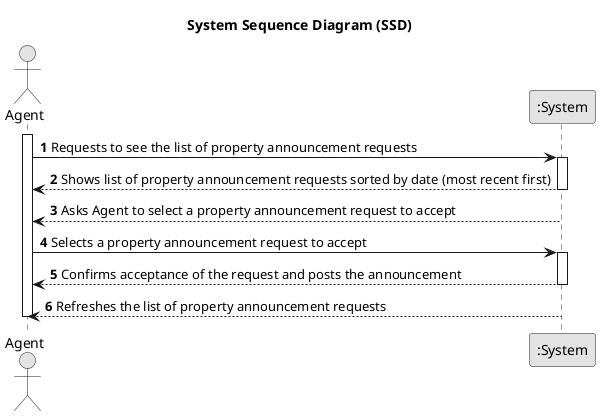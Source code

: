 @startuml
skinparam monochrome true
skinparam packageStyle rectangle
skinparam shadowing false

title System Sequence Diagram (SSD)

autonumber
actor "Agent" as Agent
participant ":System" as System

activate Agent

    Agent -> System : Requests to see the list of property announcement requests
    activate System

    System --> Agent : Shows list of property announcement requests sorted by date (most recent first)
    deactivate System

    System --> Agent : Asks Agent to select a property announcement request to accept
    deactivate System

    Agent -> System : Selects a property announcement request to accept
    activate System

    System --> Agent : Confirms acceptance of the request and posts the announcement
    deactivate System

    System --> Agent : Refreshes the list of property announcement requests
    deactivate System

deactivate Agent

@enduml